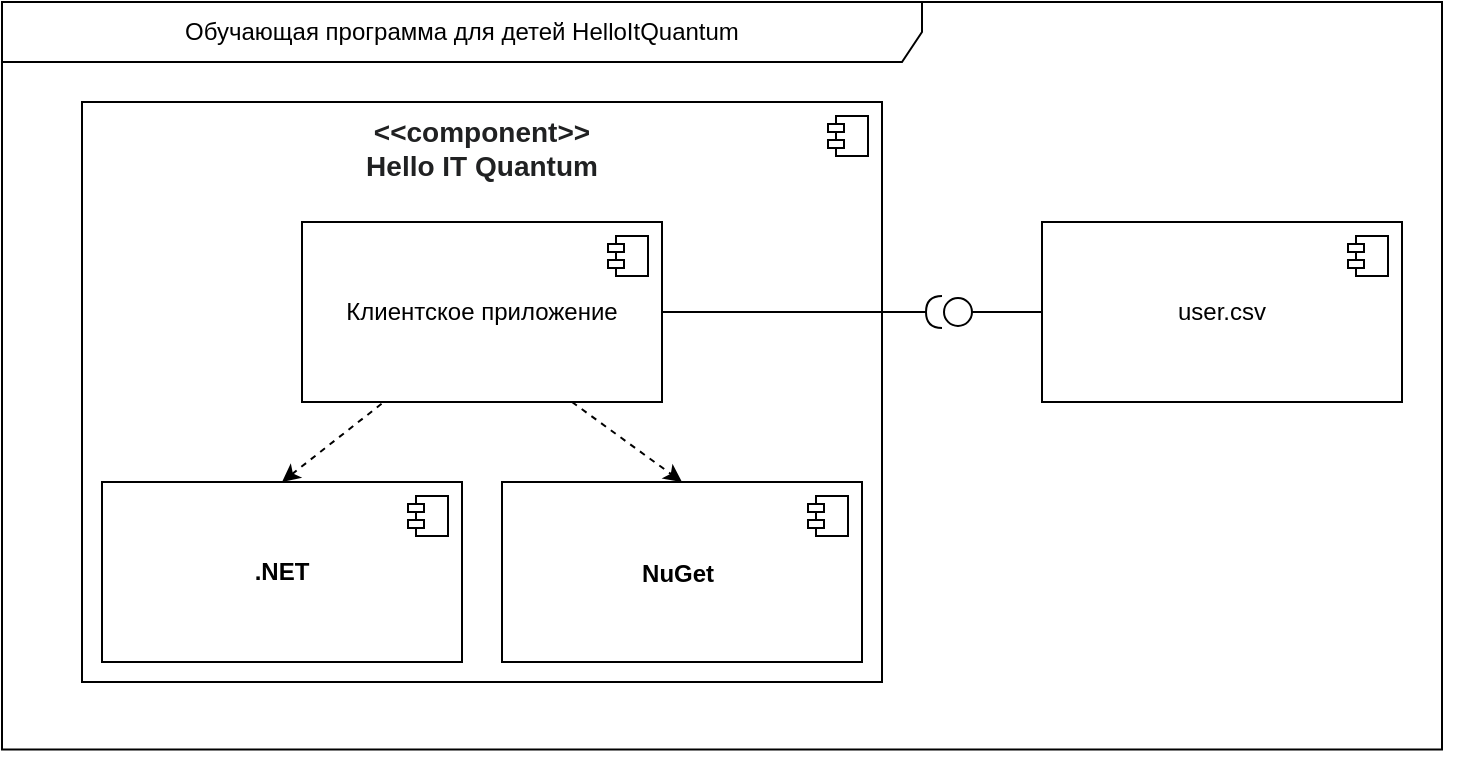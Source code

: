 <mxfile version="24.5.3" type="device">
  <diagram name="Страница — 1" id="KV8VrF_wndUaWUfDwR8V">
    <mxGraphModel dx="1147" dy="675" grid="1" gridSize="10" guides="1" tooltips="1" connect="1" arrows="1" fold="1" page="1" pageScale="1" pageWidth="827" pageHeight="1169" math="0" shadow="0">
      <root>
        <mxCell id="0" />
        <mxCell id="1" parent="0" />
        <mxCell id="mcTBSYW5HjbO0yiKAc-_-75" value="&lt;div style=&quot;&quot;&gt;&lt;font face=&quot;sans-serif&quot; color=&quot;#202122&quot;&gt;&lt;span style=&quot;font-size: 14px; background-color: rgb(255, 255, 255);&quot;&gt;&lt;b&gt;&amp;lt;&amp;lt;component&amp;gt;&amp;gt;&lt;/b&gt;&lt;/span&gt;&lt;/font&gt;&lt;/div&gt;&lt;div style=&quot;&quot;&gt;&lt;font face=&quot;sans-serif&quot; color=&quot;#202122&quot;&gt;&lt;span style=&quot;font-size: 14px; background-color: rgb(255, 255, 255);&quot;&gt;&lt;b&gt;Hello IT&amp;nbsp;&lt;/b&gt;&lt;/span&gt;&lt;/font&gt;&lt;span style=&quot;background-color: initial; font-size: 14px;&quot;&gt;&lt;font face=&quot;sans-serif&quot; color=&quot;#202122&quot;&gt;&lt;b&gt;Quantum&lt;/b&gt;&lt;/font&gt;&lt;/span&gt;&lt;/div&gt;" style="html=1;dropTarget=0;whiteSpace=wrap;verticalAlign=top;align=center;" parent="1" vertex="1">
          <mxGeometry x="70" y="70" width="400" height="290" as="geometry" />
        </mxCell>
        <mxCell id="mcTBSYW5HjbO0yiKAc-_-76" value="" style="shape=module;jettyWidth=8;jettyHeight=4;" parent="mcTBSYW5HjbO0yiKAc-_-75" vertex="1">
          <mxGeometry x="1" width="20" height="20" relative="1" as="geometry">
            <mxPoint x="-27" y="7" as="offset" />
          </mxGeometry>
        </mxCell>
        <mxCell id="XSD89v2sd5AMPWhh1na2-10" style="edgeStyle=orthogonalEdgeStyle;rounded=0;orthogonalLoop=1;jettySize=auto;html=1;exitX=1;exitY=0.5;exitDx=0;exitDy=0;endArrow=halfCircle;endFill=0;" parent="1" source="D7GgWBgCCA7Km44ftOsy-62" edge="1">
          <mxGeometry relative="1" as="geometry">
            <mxPoint x="500" y="175" as="targetPoint" />
            <Array as="points">
              <mxPoint x="490" y="175" />
            </Array>
          </mxGeometry>
        </mxCell>
        <mxCell id="D7GgWBgCCA7Km44ftOsy-62" value="Клиентское приложение" style="html=1;dropTarget=0;whiteSpace=wrap;labelBackgroundColor=none;fontColor=default;" parent="1" vertex="1">
          <mxGeometry x="180" y="130" width="180" height="90" as="geometry" />
        </mxCell>
        <mxCell id="D7GgWBgCCA7Km44ftOsy-63" value="" style="shape=module;jettyWidth=8;jettyHeight=4;labelBackgroundColor=none;fontColor=default;" parent="D7GgWBgCCA7Km44ftOsy-62" vertex="1">
          <mxGeometry x="1" width="20" height="20" relative="1" as="geometry">
            <mxPoint x="-27" y="7" as="offset" />
          </mxGeometry>
        </mxCell>
        <mxCell id="D7GgWBgCCA7Km44ftOsy-66" value="&lt;b&gt;NuGet&lt;span style=&quot;border-color: var(--border-color); font-family: sans-serif; font-size: 14px; text-align: start;&quot;&gt;&amp;nbsp;&lt;/span&gt;&lt;/b&gt;" style="html=1;dropTarget=0;whiteSpace=wrap;labelBackgroundColor=none;fontColor=default;" parent="1" vertex="1">
          <mxGeometry x="280" y="260" width="180" height="90" as="geometry" />
        </mxCell>
        <mxCell id="D7GgWBgCCA7Km44ftOsy-67" value="" style="shape=module;jettyWidth=8;jettyHeight=4;labelBackgroundColor=none;fontColor=default;" parent="D7GgWBgCCA7Km44ftOsy-66" vertex="1">
          <mxGeometry x="1" width="20" height="20" relative="1" as="geometry">
            <mxPoint x="-27" y="7" as="offset" />
          </mxGeometry>
        </mxCell>
        <mxCell id="D7GgWBgCCA7Km44ftOsy-71" value="&lt;div style=&quot;text-align: start;&quot;&gt;&lt;b&gt;.NET&lt;/b&gt;&lt;/div&gt;" style="html=1;dropTarget=0;whiteSpace=wrap;labelBackgroundColor=none;fontColor=default;" parent="1" vertex="1">
          <mxGeometry x="80" y="260" width="180" height="90" as="geometry" />
        </mxCell>
        <mxCell id="D7GgWBgCCA7Km44ftOsy-72" value="" style="shape=module;jettyWidth=8;jettyHeight=4;labelBackgroundColor=none;fontColor=default;" parent="D7GgWBgCCA7Km44ftOsy-71" vertex="1">
          <mxGeometry x="1" width="20" height="20" relative="1" as="geometry">
            <mxPoint x="-27" y="7" as="offset" />
          </mxGeometry>
        </mxCell>
        <mxCell id="D7GgWBgCCA7Km44ftOsy-81" style="rounded=0;orthogonalLoop=1;jettySize=auto;html=1;exitX=0.221;exitY=1.01;exitDx=0;exitDy=0;dashed=1;labelBackgroundColor=none;fontColor=default;entryX=0.5;entryY=0;entryDx=0;entryDy=0;exitPerimeter=0;" parent="1" source="D7GgWBgCCA7Km44ftOsy-62" target="D7GgWBgCCA7Km44ftOsy-71" edge="1">
          <mxGeometry relative="1" as="geometry">
            <mxPoint x="295" y="260" as="sourcePoint" />
            <mxPoint x="240" y="225" as="targetPoint" />
          </mxGeometry>
        </mxCell>
        <mxCell id="XSD89v2sd5AMPWhh1na2-14" style="edgeStyle=orthogonalEdgeStyle;rounded=0;orthogonalLoop=1;jettySize=auto;html=1;endArrow=circle;endFill=0;" parent="1" source="XSD89v2sd5AMPWhh1na2-1" edge="1">
          <mxGeometry relative="1" as="geometry">
            <mxPoint x="500" y="175" as="targetPoint" />
          </mxGeometry>
        </mxCell>
        <mxCell id="XSD89v2sd5AMPWhh1na2-1" value="user.csv" style="html=1;dropTarget=0;whiteSpace=wrap;labelBackgroundColor=none;fontColor=default;" parent="1" vertex="1">
          <mxGeometry x="550" y="130" width="180" height="90" as="geometry" />
        </mxCell>
        <mxCell id="XSD89v2sd5AMPWhh1na2-2" value="" style="shape=module;jettyWidth=8;jettyHeight=4;labelBackgroundColor=none;fontColor=default;" parent="XSD89v2sd5AMPWhh1na2-1" vertex="1">
          <mxGeometry x="1" width="20" height="20" relative="1" as="geometry">
            <mxPoint x="-27" y="7" as="offset" />
          </mxGeometry>
        </mxCell>
        <mxCell id="XSD89v2sd5AMPWhh1na2-11" style="rounded=0;orthogonalLoop=1;jettySize=auto;html=1;exitX=0.75;exitY=1;exitDx=0;exitDy=0;dashed=1;labelBackgroundColor=none;fontColor=default;entryX=0.5;entryY=0;entryDx=0;entryDy=0;" parent="1" source="D7GgWBgCCA7Km44ftOsy-62" target="D7GgWBgCCA7Km44ftOsy-66" edge="1">
          <mxGeometry relative="1" as="geometry">
            <mxPoint x="240" y="230" as="sourcePoint" />
            <mxPoint x="160" y="280" as="targetPoint" />
          </mxGeometry>
        </mxCell>
        <mxCell id="JM9p36eBlhMmlXUEL-Hn-1" value="" style="group" vertex="1" connectable="0" parent="1">
          <mxGeometry x="50" y="20" width="710" height="390" as="geometry" />
        </mxCell>
        <mxCell id="JM9p36eBlhMmlXUEL-Hn-27" value="Обучающая программа для детей HelloItQuantum" style="shape=umlFrame;whiteSpace=wrap;html=1;pointerEvents=0;width=460;height=30;" vertex="1" parent="JM9p36eBlhMmlXUEL-Hn-1">
          <mxGeometry x="-20" width="720" height="373.69" as="geometry" />
        </mxCell>
      </root>
    </mxGraphModel>
  </diagram>
</mxfile>
